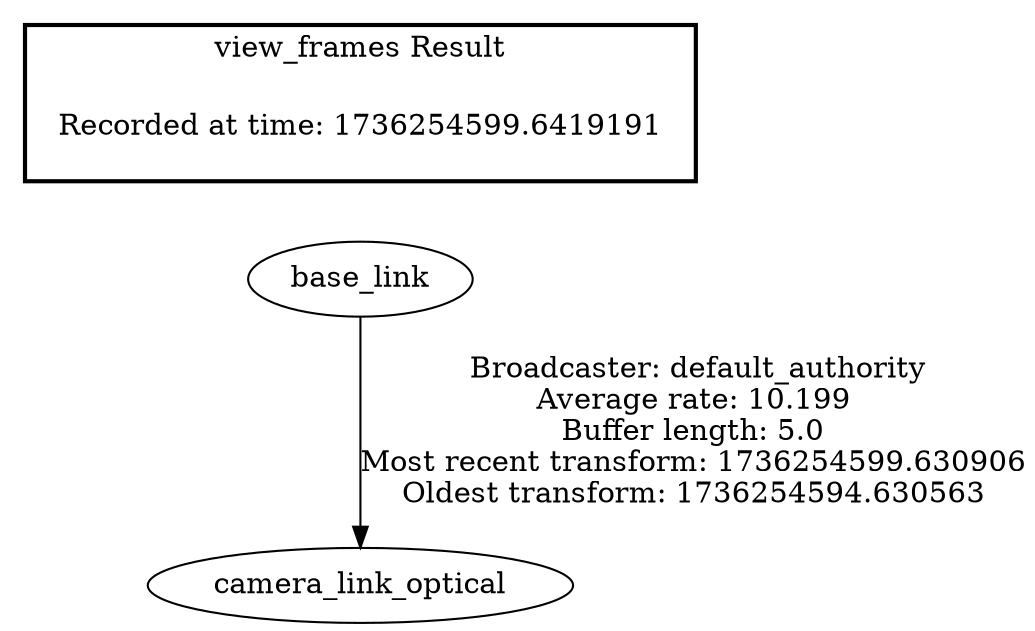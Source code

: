 digraph G {
"base_link" -> "camera_link_optical"[label=" Broadcaster: default_authority\nAverage rate: 10.199\nBuffer length: 5.0\nMost recent transform: 1736254599.630906\nOldest transform: 1736254594.630563\n"];
edge [style=invis];
 subgraph cluster_legend { style=bold; color=black; label ="view_frames Result";
"Recorded at time: 1736254599.6419191"[ shape=plaintext ] ;
}->"base_link";
}